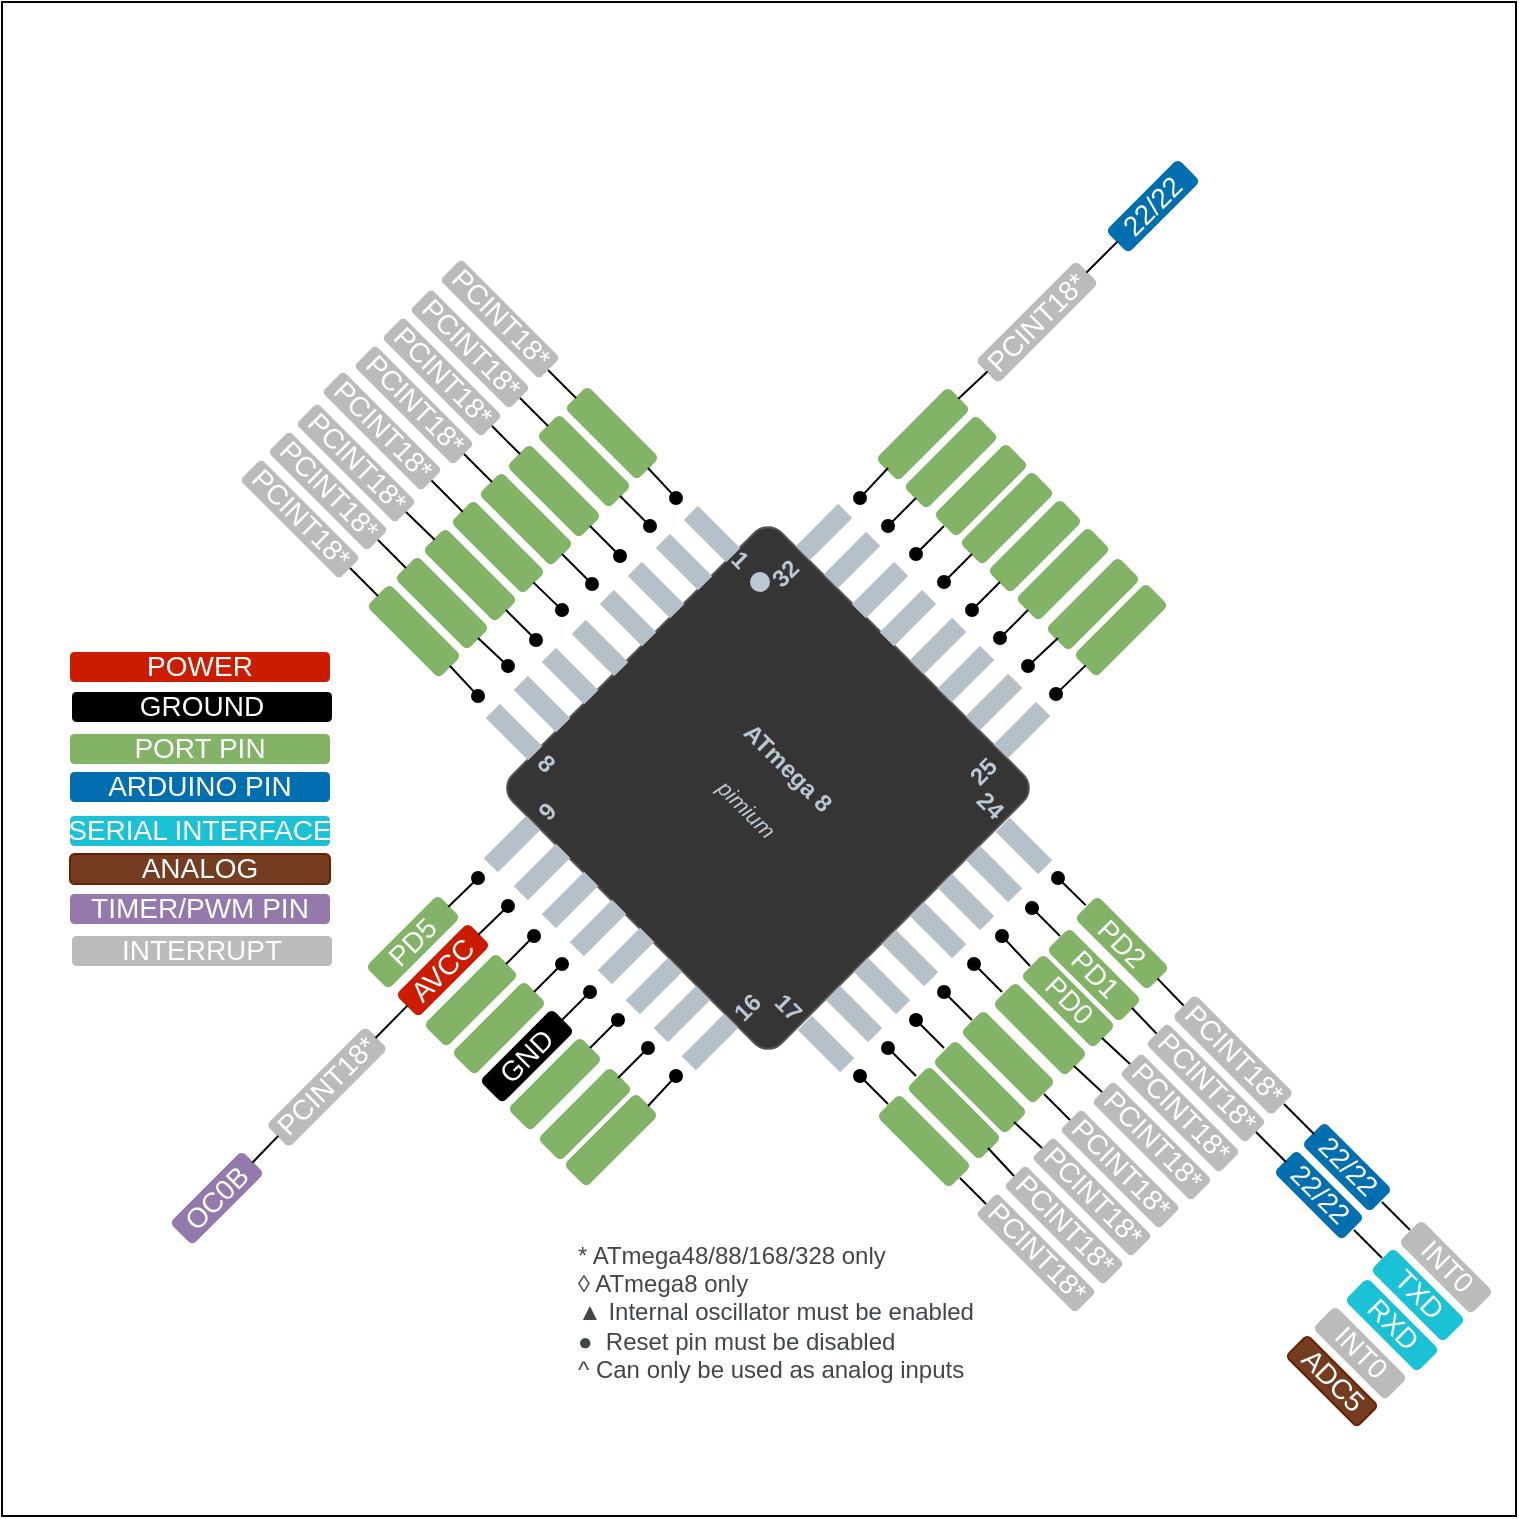 <mxfile version="23.1.3" type="device">
  <diagram name="Seite-1" id="YCLAw0m7MDLyRb-G8-aa">
    <mxGraphModel dx="1687" dy="920" grid="1" gridSize="1" guides="1" tooltips="1" connect="1" arrows="1" fold="1" page="1" pageScale="1" pageWidth="1169" pageHeight="827" math="0" shadow="0">
      <root>
        <mxCell id="0" />
        <mxCell id="1" parent="0" />
        <mxCell id="V5iU7r7VTJ33BSrTLRzt-1" value="&lt;div&gt;&lt;b&gt;ATmega 8&lt;/b&gt;&lt;/div&gt;&lt;div&gt;&lt;br&gt;&lt;/div&gt;&lt;div&gt;&lt;i&gt;&lt;font style=&quot;font-size: 11px;&quot;&gt;pimium&lt;/font&gt;&lt;/i&gt;&lt;br&gt;&lt;/div&gt;" style="rounded=1;whiteSpace=wrap;html=1;perimeterSpacing=0;fillColor=#353535;fontColor=#BAC8D3;strokeColor=#545454;arcSize=5;rotation=45;" vertex="1" parent="1">
          <mxGeometry x="502" y="366.019" width="190" height="190" as="geometry" />
        </mxCell>
        <mxCell id="V5iU7r7VTJ33BSrTLRzt-2" value="" style="rounded=0;whiteSpace=wrap;html=1;fillColor=#b6c0c9;fontColor=#ffffff;strokeColor=none;rotation=45;" vertex="1" parent="1">
          <mxGeometry x="710" y="485.019" width="30" height="10" as="geometry" />
        </mxCell>
        <mxCell id="V5iU7r7VTJ33BSrTLRzt-7" value="" style="rounded=0;whiteSpace=wrap;html=1;fillColor=#b6c0c9;fontColor=#ffffff;strokeColor=none;rotation=45;" vertex="1" parent="1">
          <mxGeometry x="695" y="499.019" width="30" height="10" as="geometry" />
        </mxCell>
        <mxCell id="V5iU7r7VTJ33BSrTLRzt-8" value="" style="rounded=0;whiteSpace=wrap;html=1;fillColor=#b6c0c9;fontColor=#ffffff;strokeColor=none;rotation=45;" vertex="1" parent="1">
          <mxGeometry x="681" y="513.019" width="30" height="10" as="geometry" />
        </mxCell>
        <mxCell id="V5iU7r7VTJ33BSrTLRzt-9" value="" style="rounded=0;whiteSpace=wrap;html=1;fillColor=#b6c0c9;fontColor=#ffffff;strokeColor=none;rotation=45;" vertex="1" parent="1">
          <mxGeometry x="667" y="527.019" width="30" height="10" as="geometry" />
        </mxCell>
        <mxCell id="V5iU7r7VTJ33BSrTLRzt-10" value="" style="rounded=0;whiteSpace=wrap;html=1;fillColor=#b6c0c9;fontColor=#ffffff;strokeColor=none;rotation=45;" vertex="1" parent="1">
          <mxGeometry x="653" y="541.019" width="30" height="10" as="geometry" />
        </mxCell>
        <mxCell id="V5iU7r7VTJ33BSrTLRzt-11" value="" style="rounded=0;whiteSpace=wrap;html=1;fillColor=#b6c0c9;fontColor=#ffffff;strokeColor=none;rotation=45;" vertex="1" parent="1">
          <mxGeometry x="639" y="555.019" width="30" height="10" as="geometry" />
        </mxCell>
        <mxCell id="V5iU7r7VTJ33BSrTLRzt-12" value="" style="rounded=0;whiteSpace=wrap;html=1;fillColor=#b6c0c9;fontColor=#ffffff;strokeColor=none;rotation=45;" vertex="1" parent="1">
          <mxGeometry x="625" y="569.019" width="30" height="10" as="geometry" />
        </mxCell>
        <mxCell id="V5iU7r7VTJ33BSrTLRzt-13" value="" style="rounded=0;whiteSpace=wrap;html=1;fillColor=#b6c0c9;fontColor=#ffffff;strokeColor=none;rotation=45;" vertex="1" parent="1">
          <mxGeometry x="611" y="584.019" width="30" height="10" as="geometry" />
        </mxCell>
        <mxCell id="V5iU7r7VTJ33BSrTLRzt-14" value="" style="rounded=0;whiteSpace=wrap;html=1;fillColor=#b6c0c9;fontColor=#ffffff;strokeColor=none;rotation=45;" vertex="1" parent="1">
          <mxGeometry x="540" y="343.019" width="30" height="10" as="geometry" />
        </mxCell>
        <mxCell id="V5iU7r7VTJ33BSrTLRzt-15" value="" style="rounded=0;whiteSpace=wrap;html=1;fillColor=#b6c0c9;fontColor=#ffffff;strokeColor=none;rotation=45;" vertex="1" parent="1">
          <mxGeometry x="526" y="357.019" width="30" height="10" as="geometry" />
        </mxCell>
        <mxCell id="V5iU7r7VTJ33BSrTLRzt-16" value="" style="rounded=0;whiteSpace=wrap;html=1;fillColor=#b6c0c9;fontColor=#ffffff;strokeColor=none;rotation=45;" vertex="1" parent="1">
          <mxGeometry x="512" y="371.019" width="30" height="10" as="geometry" />
        </mxCell>
        <mxCell id="V5iU7r7VTJ33BSrTLRzt-17" value="" style="rounded=0;whiteSpace=wrap;html=1;fillColor=#b6c0c9;fontColor=#ffffff;strokeColor=none;rotation=45;" vertex="1" parent="1">
          <mxGeometry x="498" y="386.019" width="30" height="10" as="geometry" />
        </mxCell>
        <mxCell id="V5iU7r7VTJ33BSrTLRzt-18" value="" style="rounded=0;whiteSpace=wrap;html=1;fillColor=#b6c0c9;fontColor=#ffffff;strokeColor=none;rotation=45;" vertex="1" parent="1">
          <mxGeometry x="483" y="400.019" width="30" height="10" as="geometry" />
        </mxCell>
        <mxCell id="V5iU7r7VTJ33BSrTLRzt-19" value="" style="rounded=0;whiteSpace=wrap;html=1;fillColor=#b6c0c9;fontColor=#ffffff;strokeColor=none;rotation=45;" vertex="1" parent="1">
          <mxGeometry x="469" y="414.019" width="30" height="10" as="geometry" />
        </mxCell>
        <mxCell id="V5iU7r7VTJ33BSrTLRzt-20" value="" style="rounded=0;whiteSpace=wrap;html=1;fillColor=#b6c0c9;fontColor=#ffffff;strokeColor=none;rotation=45;" vertex="1" parent="1">
          <mxGeometry x="455" y="428.019" width="30" height="10" as="geometry" />
        </mxCell>
        <mxCell id="V5iU7r7VTJ33BSrTLRzt-21" value="" style="rounded=0;whiteSpace=wrap;html=1;fillColor=#b6c0c9;fontColor=#ffffff;strokeColor=none;rotation=45;" vertex="1" parent="1">
          <mxGeometry x="554" y="329.019" width="30" height="10" as="geometry" />
        </mxCell>
        <mxCell id="V5iU7r7VTJ33BSrTLRzt-22" value="" style="rounded=0;whiteSpace=wrap;html=1;fillColor=#b6c0c9;fontColor=#ffffff;strokeColor=none;direction=south;rotation=45;" vertex="1" parent="1">
          <mxGeometry x="620" y="318.019" width="10" height="30" as="geometry" />
        </mxCell>
        <mxCell id="V5iU7r7VTJ33BSrTLRzt-25" value="" style="rounded=0;whiteSpace=wrap;html=1;fillColor=#b6c0c9;fontColor=#ffffff;strokeColor=none;direction=south;rotation=45;" vertex="1" parent="1">
          <mxGeometry x="634" y="332.019" width="10" height="30" as="geometry" />
        </mxCell>
        <mxCell id="V5iU7r7VTJ33BSrTLRzt-27" value="" style="rounded=0;whiteSpace=wrap;html=1;fillColor=#b6c0c9;fontColor=#ffffff;strokeColor=none;direction=south;rotation=45;" vertex="1" parent="1">
          <mxGeometry x="648" y="347.019" width="10" height="30" as="geometry" />
        </mxCell>
        <mxCell id="V5iU7r7VTJ33BSrTLRzt-29" value="" style="rounded=0;whiteSpace=wrap;html=1;fillColor=#b6c0c9;fontColor=#ffffff;strokeColor=none;direction=south;rotation=45;" vertex="1" parent="1">
          <mxGeometry x="662" y="361.019" width="10" height="30" as="geometry" />
        </mxCell>
        <mxCell id="V5iU7r7VTJ33BSrTLRzt-30" value="" style="rounded=0;whiteSpace=wrap;html=1;fillColor=#b6c0c9;fontColor=#ffffff;strokeColor=none;direction=south;rotation=45;" vertex="1" parent="1">
          <mxGeometry x="677" y="375.019" width="10" height="30" as="geometry" />
        </mxCell>
        <mxCell id="V5iU7r7VTJ33BSrTLRzt-31" value="" style="rounded=0;whiteSpace=wrap;html=1;fillColor=#b6c0c9;fontColor=#ffffff;strokeColor=none;direction=south;rotation=45;" vertex="1" parent="1">
          <mxGeometry x="719" y="417.019" width="10" height="30" as="geometry" />
        </mxCell>
        <mxCell id="V5iU7r7VTJ33BSrTLRzt-32" value="" style="rounded=0;whiteSpace=wrap;html=1;fillColor=#b6c0c9;fontColor=#ffffff;strokeColor=none;direction=south;rotation=45;" vertex="1" parent="1">
          <mxGeometry x="705" y="403.019" width="10" height="30" as="geometry" />
        </mxCell>
        <mxCell id="V5iU7r7VTJ33BSrTLRzt-33" value="" style="rounded=0;whiteSpace=wrap;html=1;fillColor=#b6c0c9;fontColor=#ffffff;strokeColor=none;direction=south;rotation=45;" vertex="1" parent="1">
          <mxGeometry x="691" y="389.019" width="10" height="30" as="geometry" />
        </mxCell>
        <mxCell id="V5iU7r7VTJ33BSrTLRzt-35" value="" style="rounded=0;whiteSpace=wrap;html=1;fillColor=#b6c0c9;fontColor=#ffffff;strokeColor=none;direction=south;rotation=45;" vertex="1" parent="1">
          <mxGeometry x="479" y="488.019" width="10" height="30" as="geometry" />
        </mxCell>
        <mxCell id="V5iU7r7VTJ33BSrTLRzt-36" value="" style="rounded=0;whiteSpace=wrap;html=1;fillColor=#b6c0c9;fontColor=#ffffff;strokeColor=none;direction=south;rotation=45;" vertex="1" parent="1">
          <mxGeometry x="493" y="502.019" width="10" height="30" as="geometry" />
        </mxCell>
        <mxCell id="V5iU7r7VTJ33BSrTLRzt-37" value="" style="rounded=0;whiteSpace=wrap;html=1;fillColor=#b6c0c9;fontColor=#ffffff;strokeColor=none;direction=south;rotation=45;" vertex="1" parent="1">
          <mxGeometry x="507" y="516.019" width="10" height="30" as="geometry" />
        </mxCell>
        <mxCell id="V5iU7r7VTJ33BSrTLRzt-38" value="" style="rounded=0;whiteSpace=wrap;html=1;fillColor=#b6c0c9;fontColor=#ffffff;strokeColor=none;direction=south;rotation=45;" vertex="1" parent="1">
          <mxGeometry x="521" y="530.019" width="10" height="30" as="geometry" />
        </mxCell>
        <mxCell id="V5iU7r7VTJ33BSrTLRzt-39" value="" style="rounded=0;whiteSpace=wrap;html=1;fillColor=#b6c0c9;fontColor=#ffffff;strokeColor=none;direction=south;rotation=45;" vertex="1" parent="1">
          <mxGeometry x="535" y="545.019" width="10" height="30" as="geometry" />
        </mxCell>
        <mxCell id="V5iU7r7VTJ33BSrTLRzt-40" value="" style="rounded=0;whiteSpace=wrap;html=1;fillColor=#b6c0c9;fontColor=#ffffff;strokeColor=none;direction=south;rotation=45;" vertex="1" parent="1">
          <mxGeometry x="549" y="559.019" width="10" height="30" as="geometry" />
        </mxCell>
        <mxCell id="V5iU7r7VTJ33BSrTLRzt-41" value="" style="rounded=0;whiteSpace=wrap;html=1;fillColor=#b6c0c9;fontColor=#ffffff;strokeColor=none;direction=south;rotation=45;" vertex="1" parent="1">
          <mxGeometry x="563" y="573.019" width="10" height="30" as="geometry" />
        </mxCell>
        <mxCell id="V5iU7r7VTJ33BSrTLRzt-42" value="" style="rounded=0;whiteSpace=wrap;html=1;fillColor=#b6c0c9;fontColor=#ffffff;strokeColor=none;direction=south;rotation=45;" vertex="1" parent="1">
          <mxGeometry x="464" y="474.019" width="10" height="30" as="geometry" />
        </mxCell>
        <mxCell id="V5iU7r7VTJ33BSrTLRzt-91" style="rounded=0;orthogonalLoop=1;jettySize=auto;html=1;endArrow=oval;endFill=1;exitX=-0.025;exitY=0.464;exitDx=0;exitDy=0;exitPerimeter=0;" edge="1" parent="1" source="V5iU7r7VTJ33BSrTLRzt-44">
          <mxGeometry relative="1" as="geometry">
            <mxPoint x="742" y="506.019" as="targetPoint" />
            <mxPoint x="764" y="528.019" as="sourcePoint" />
          </mxGeometry>
        </mxCell>
        <mxCell id="V5iU7r7VTJ33BSrTLRzt-44" value="&lt;p align=&quot;center&quot; style=&quot;line-height: 40%; font-size: 14px;&quot;&gt;&lt;/p&gt;&lt;div align=&quot;center&quot; style=&quot;line-height: 100%; font-size: 14px;&quot;&gt;&lt;font style=&quot;font-size: 14px;&quot;&gt;&lt;span style=&quot;font-size: 14px;&quot;&gt;&lt;font style=&quot;font-size: 14px;&quot; color=&quot;#ffffff&quot;&gt;PD2&lt;/font&gt;&lt;/span&gt;&lt;/font&gt;&lt;/div&gt;&lt;p align=&quot;center&quot; style=&quot;font-size: 14px;&quot;&gt;&lt;/p&gt;" style="rounded=1;whiteSpace=wrap;html=1;fillColor=#82B366;strokeColor=#82B366;align=center;spacing=0;fontSize=14;spacingBottom=2;fontStyle=0;rotation=45;" vertex="1" parent="1">
          <mxGeometry x="749" y="531.019" width="50" height="15" as="geometry" />
        </mxCell>
        <mxCell id="V5iU7r7VTJ33BSrTLRzt-46" value="" style="ellipse;whiteSpace=wrap;html=1;aspect=fixed;strokeColor=none;fillColor=#BAC8D3;rotation=45;" vertex="1" parent="1">
          <mxGeometry x="588" y="353.019" width="10" height="10" as="geometry" />
        </mxCell>
        <mxCell id="V5iU7r7VTJ33BSrTLRzt-47" value="&lt;div&gt;&lt;b&gt;32&lt;/b&gt;&lt;/div&gt;" style="whiteSpace=wrap;html=1;aspect=fixed;fontColor=#BAC8D3;strokeColor=none;fillColor=none;rotation=315;" vertex="1" parent="1">
          <mxGeometry x="598" y="346.019" width="15" height="15" as="geometry" />
        </mxCell>
        <mxCell id="V5iU7r7VTJ33BSrTLRzt-49" value="&lt;b&gt;1&lt;/b&gt;" style="whiteSpace=wrap;html=1;aspect=fixed;fontColor=#BAC8D3;strokeColor=none;fillColor=none;rotation=45;" vertex="1" parent="1">
          <mxGeometry x="578" y="342.019" width="10" height="10" as="geometry" />
        </mxCell>
        <mxCell id="V5iU7r7VTJ33BSrTLRzt-51" value="&lt;b&gt;8&lt;/b&gt;" style="whiteSpace=wrap;html=1;aspect=fixed;fontColor=#BAC8D3;strokeColor=none;fillColor=none;rotation=45;" vertex="1" parent="1">
          <mxGeometry x="479" y="441.019" width="15" height="15" as="geometry" />
        </mxCell>
        <mxCell id="V5iU7r7VTJ33BSrTLRzt-52" value="&lt;b&gt;25&lt;/b&gt;" style="whiteSpace=wrap;html=1;aspect=fixed;fontColor=#BAC8D3;strokeColor=none;fillColor=none;rotation=315;" vertex="1" parent="1">
          <mxGeometry x="697" y="445.019" width="15" height="15" as="geometry" />
        </mxCell>
        <mxCell id="V5iU7r7VTJ33BSrTLRzt-53" value="&lt;b&gt;24&lt;/b&gt;" style="whiteSpace=wrap;html=1;aspect=fixed;fontColor=#BAC8D3;strokeColor=none;fillColor=none;rotation=45;" vertex="1" parent="1">
          <mxGeometry x="701" y="462.019" width="15" height="15" as="geometry" />
        </mxCell>
        <mxCell id="V5iU7r7VTJ33BSrTLRzt-54" value="&lt;b&gt;17&lt;/b&gt;" style="whiteSpace=wrap;html=1;aspect=fixed;fontColor=#BAC8D3;strokeColor=none;fillColor=none;rotation=45;" vertex="1" parent="1">
          <mxGeometry x="600" y="563.019" width="15" height="15" as="geometry" />
        </mxCell>
        <mxCell id="V5iU7r7VTJ33BSrTLRzt-55" value="&lt;b&gt;16&lt;/b&gt;" style="whiteSpace=wrap;html=1;aspect=fixed;fontColor=#BAC8D3;strokeColor=none;fillColor=none;rotation=315;" vertex="1" parent="1">
          <mxGeometry x="579" y="563.019" width="15" height="15" as="geometry" />
        </mxCell>
        <mxCell id="V5iU7r7VTJ33BSrTLRzt-56" value="&lt;b&gt;9&lt;/b&gt;" style="whiteSpace=wrap;html=1;aspect=fixed;fontColor=#BAC8D3;strokeColor=none;fillColor=none;rotation=315;" vertex="1" parent="1">
          <mxGeometry x="479" y="465.019" width="15" height="15" as="geometry" />
        </mxCell>
        <mxCell id="V5iU7r7VTJ33BSrTLRzt-59" value="PD0" style="rounded=1;whiteSpace=wrap;html=1;fillColor=#82B366;strokeColor=#82B366;spacingBottom=2;fontSize=14;fontColor=#FFFFFF;rotation=45;" vertex="1" parent="1">
          <mxGeometry x="722" y="560.019" width="50" height="15" as="geometry" />
        </mxCell>
        <mxCell id="V5iU7r7VTJ33BSrTLRzt-61" value="" style="rounded=1;whiteSpace=wrap;html=1;fillColor=#82B366;strokeColor=#82B366;fontColor=#ffffff;spacingBottom=2;fontSize=14;rotation=45;" vertex="1" parent="1">
          <mxGeometry x="692" y="588.019" width="50" height="15" as="geometry" />
        </mxCell>
        <mxCell id="V5iU7r7VTJ33BSrTLRzt-62" value="" style="rounded=1;whiteSpace=wrap;html=1;fillColor=#82B366;strokeColor=#82B366;spacingBottom=2;fontColor=#FFFFFF;fontSize=14;rotation=45;" vertex="1" parent="1">
          <mxGeometry x="650" y="630.019" width="50" height="15" as="geometry" />
        </mxCell>
        <mxCell id="V5iU7r7VTJ33BSrTLRzt-63" value="" style="rounded=1;whiteSpace=wrap;html=1;fillColor=#82B366;strokeColor=#82B366;fontColor=#ffffff;spacingBottom=2;fontSize=14;rotation=45;" vertex="1" parent="1">
          <mxGeometry x="678" y="603.019" width="50" height="15" as="geometry" />
        </mxCell>
        <mxCell id="V5iU7r7VTJ33BSrTLRzt-64" value="" style="rounded=1;whiteSpace=wrap;html=1;fillColor=#82B366;strokeColor=#82B366;spacingBottom=2;fontColor=#FFFFFF;fontSize=14;rotation=45;" vertex="1" parent="1">
          <mxGeometry x="665" y="616.019" width="50" height="15" as="geometry" />
        </mxCell>
        <mxCell id="V5iU7r7VTJ33BSrTLRzt-65" value="PD1" style="rounded=1;whiteSpace=wrap;html=1;fillColor=#82B366;strokeColor=#82B366;fontSize=14;fontColor=#FFFFFF;spacing=0;spacingBottom=2;fontStyle=0;rotation=45;" vertex="1" parent="1">
          <mxGeometry x="735" y="547.019" width="50" height="15" as="geometry" />
        </mxCell>
        <mxCell id="V5iU7r7VTJ33BSrTLRzt-66" value="" style="rounded=1;whiteSpace=wrap;html=1;fillColor=#82B366;strokeColor=#82B366;spacingBottom=2;fontSize=14;fontColor=#FFFFFF;rotation=45;" vertex="1" parent="1">
          <mxGeometry x="708" y="574.019" width="50" height="15" as="geometry" />
        </mxCell>
        <mxCell id="V5iU7r7VTJ33BSrTLRzt-67" value="" style="rounded=1;whiteSpace=wrap;html=1;fillColor=#82B366;strokeColor=#82B366;spacingBottom=2;fontColor=#FFFFFF;fontSize=14;rotation=45;" vertex="1" parent="1">
          <mxGeometry x="494" y="276.019" width="50" height="15" as="geometry" />
        </mxCell>
        <mxCell id="V5iU7r7VTJ33BSrTLRzt-68" value="" style="rounded=1;whiteSpace=wrap;html=1;fillColor=#82B366;strokeColor=#82B366;spacingBottom=2;fontColor=#FFFFFF;fontSize=14;rotation=45;" vertex="1" parent="1">
          <mxGeometry x="451" y="319.019" width="50" height="15" as="geometry" />
        </mxCell>
        <mxCell id="V5iU7r7VTJ33BSrTLRzt-69" value="" style="rounded=1;whiteSpace=wrap;html=1;fillColor=#82B366;strokeColor=#82B366;spacingBottom=2;fontColor=#FFFFFF;fontSize=14;rotation=45;" vertex="1" parent="1">
          <mxGeometry x="437" y="333.019" width="50" height="15" as="geometry" />
        </mxCell>
        <mxCell id="V5iU7r7VTJ33BSrTLRzt-70" value="" style="rounded=1;whiteSpace=wrap;html=1;fillColor=#82B366;strokeColor=#82B366;spacingBottom=2;fontColor=#FFFFFF;fontSize=14;rotation=45;" vertex="1" parent="1">
          <mxGeometry x="395" y="375.019" width="50" height="15" as="geometry" />
        </mxCell>
        <mxCell id="V5iU7r7VTJ33BSrTLRzt-71" value="" style="rounded=1;whiteSpace=wrap;html=1;fillColor=#82B366;strokeColor=#82B366;spacingBottom=2;fontColor=#FFFFFF;fontSize=14;rotation=45;" vertex="1" parent="1">
          <mxGeometry x="423" y="347.019" width="50" height="15" as="geometry" />
        </mxCell>
        <mxCell id="V5iU7r7VTJ33BSrTLRzt-72" value="" style="rounded=1;whiteSpace=wrap;html=1;fillColor=#82B366;strokeColor=#82B366;spacingBottom=2;fontColor=#FFFFFF;fontSize=14;rotation=45;" vertex="1" parent="1">
          <mxGeometry x="409" y="361.019" width="50" height="15" as="geometry" />
        </mxCell>
        <mxCell id="V5iU7r7VTJ33BSrTLRzt-73" value="" style="rounded=1;whiteSpace=wrap;html=1;fillColor=#82B366;strokeColor=#82B366;spacingBottom=2;fontColor=#FFFFFF;fontSize=14;rotation=45;" vertex="1" parent="1">
          <mxGeometry x="480" y="290.019" width="50" height="15" as="geometry" />
        </mxCell>
        <mxCell id="V5iU7r7VTJ33BSrTLRzt-74" value="" style="rounded=1;whiteSpace=wrap;html=1;fillColor=#82B366;strokeColor=#82B366;spacingBottom=2;fontColor=#FFFFFF;fontSize=14;rotation=45;" vertex="1" parent="1">
          <mxGeometry x="465" y="305.019" width="50" height="15" as="geometry" />
        </mxCell>
        <mxCell id="V5iU7r7VTJ33BSrTLRzt-75" value="" style="rounded=1;whiteSpace=wrap;html=1;fillColor=#82B366;strokeColor=#82B366;direction=south;spacingBottom=2;fontColor=#FFFFFF;horizontal=0;fontSize=14;rotation=45;" vertex="1" parent="1">
          <mxGeometry x="681" y="273.019" width="15" height="50" as="geometry" />
        </mxCell>
        <mxCell id="V5iU7r7VTJ33BSrTLRzt-76" value="" style="rounded=1;whiteSpace=wrap;html=1;fillColor=#82B366;strokeColor=#82B366;direction=south;spacingBottom=2;fontColor=#FFFFFF;horizontal=0;fontSize=14;rotation=45;" vertex="1" parent="1">
          <mxGeometry x="723" y="315.019" width="15" height="50" as="geometry" />
        </mxCell>
        <mxCell id="V5iU7r7VTJ33BSrTLRzt-77" value="" style="rounded=1;whiteSpace=wrap;html=1;fillColor=#82B366;strokeColor=#82B366;direction=south;spacingBottom=2;fontColor=#FFFFFF;horizontal=0;fontSize=14;rotation=45;" vertex="1" parent="1">
          <mxGeometry x="737" y="329.019" width="15" height="50" as="geometry" />
        </mxCell>
        <mxCell id="V5iU7r7VTJ33BSrTLRzt-78" value="" style="rounded=1;whiteSpace=wrap;html=1;fillColor=#82B366;strokeColor=#82B366;direction=south;spacingBottom=2;fontColor=#FFFFFF;horizontal=0;fontSize=14;rotation=45;" vertex="1" parent="1">
          <mxGeometry x="766" y="357.019" width="15" height="50" as="geometry" />
        </mxCell>
        <mxCell id="V5iU7r7VTJ33BSrTLRzt-79" value="" style="rounded=1;whiteSpace=wrap;html=1;fillColor=#82B366;strokeColor=#82B366;direction=south;spacingBottom=2;fontColor=#FFFFFF;horizontal=0;fontSize=14;rotation=45;" vertex="1" parent="1">
          <mxGeometry x="752" y="344.019" width="15" height="50" as="geometry" />
        </mxCell>
        <mxCell id="V5iU7r7VTJ33BSrTLRzt-80" value="" style="rounded=1;whiteSpace=wrap;html=1;fillColor=#82B366;strokeColor=#82B366;direction=south;spacingBottom=1;fontColor=#FFFFFF;horizontal=0;fontSize=14;rotation=45;" vertex="1" parent="1">
          <mxGeometry x="667" y="259.019" width="15" height="50" as="geometry" />
        </mxCell>
        <mxCell id="V5iU7r7VTJ33BSrTLRzt-81" value="" style="rounded=1;whiteSpace=wrap;html=1;fillColor=#82B366;strokeColor=#82B366;direction=south;spacingBottom=2;fontColor=#FFFFFF;horizontal=0;fontSize=14;rotation=45;" vertex="1" parent="1">
          <mxGeometry x="696" y="287.019" width="15" height="50" as="geometry" />
        </mxCell>
        <mxCell id="V5iU7r7VTJ33BSrTLRzt-82" value="" style="rounded=1;whiteSpace=wrap;html=1;fillColor=#82B366;strokeColor=#82B366;direction=south;spacingBottom=2;fontColor=#FFFFFF;horizontal=0;fontSize=14;rotation=45;" vertex="1" parent="1">
          <mxGeometry x="709" y="301.019" width="15" height="50" as="geometry" />
        </mxCell>
        <mxCell id="V5iU7r7VTJ33BSrTLRzt-83" value="AVCC" style="rounded=1;whiteSpace=wrap;html=1;fillColor=#CC1C00;strokeColor=#CC1C00;direction=south;spacingBottom=1;fontColor=#ffffff;horizontal=0;fontSize=14;rotation=45;" vertex="1" parent="1">
          <mxGeometry x="427" y="527.019" width="15" height="50" as="geometry" />
        </mxCell>
        <mxCell id="V5iU7r7VTJ33BSrTLRzt-84" value="GND" style="rounded=1;whiteSpace=wrap;html=1;fillColor=#000000;strokeColor=#000000;direction=south;spacingBottom=1;fontColor=#FFFFFF;horizontal=0;fontSize=14;rotation=45;" vertex="1" parent="1">
          <mxGeometry x="469" y="570.019" width="15" height="50" as="geometry" />
        </mxCell>
        <mxCell id="V5iU7r7VTJ33BSrTLRzt-85" value="" style="rounded=1;whiteSpace=wrap;html=1;fillColor=#82B366;strokeColor=#82B366;direction=south;spacingBottom=2;fontColor=#FFFFFF;fontSize=14;rotation=45;" vertex="1" parent="1">
          <mxGeometry x="483" y="584.019" width="15" height="50" as="geometry" />
        </mxCell>
        <mxCell id="V5iU7r7VTJ33BSrTLRzt-86" value="" style="rounded=1;whiteSpace=wrap;html=1;fillColor=#82B366;strokeColor=#82B366;direction=south;spacingBottom=2;fontColor=#FFFFFF;fontSize=14;rotation=45;" vertex="1" parent="1">
          <mxGeometry x="511" y="612.019" width="15" height="50" as="geometry" />
        </mxCell>
        <mxCell id="V5iU7r7VTJ33BSrTLRzt-87" value="" style="rounded=1;whiteSpace=wrap;html=1;fillColor=#82B366;strokeColor=#82B366;direction=south;spacingBottom=2;fontColor=#FFFFFF;fontSize=14;rotation=45;" vertex="1" parent="1">
          <mxGeometry x="498" y="599.019" width="15" height="50" as="geometry" />
        </mxCell>
        <mxCell id="V5iU7r7VTJ33BSrTLRzt-88" value="PD5" style="rounded=1;whiteSpace=wrap;html=1;fillColor=#82B366;strokeColor=#82B366;direction=south;spacingBottom=1;fontColor=#FFFFFF;fontSize=14;rotation=45;horizontal=0;" vertex="1" parent="1">
          <mxGeometry x="412" y="513.019" width="15" height="50" as="geometry" />
        </mxCell>
        <mxCell id="V5iU7r7VTJ33BSrTLRzt-89" value="" style="rounded=1;whiteSpace=wrap;html=1;fillColor=#82B366;strokeColor=#82B366;direction=south;spacingBottom=2;fontColor=#FFFFFF;fontSize=14;rotation=45;" vertex="1" parent="1">
          <mxGeometry x="441" y="542.019" width="15" height="50" as="geometry" />
        </mxCell>
        <mxCell id="V5iU7r7VTJ33BSrTLRzt-90" value="" style="rounded=1;whiteSpace=wrap;html=1;fillColor=#82B366;strokeColor=#82B366;direction=south;spacingBottom=2;fontColor=#FFFFFF;fontSize=14;rotation=45;" vertex="1" parent="1">
          <mxGeometry x="455" y="556.019" width="15" height="50" as="geometry" />
        </mxCell>
        <mxCell id="V5iU7r7VTJ33BSrTLRzt-95" style="rounded=0;orthogonalLoop=1;jettySize=auto;html=1;endArrow=oval;endFill=1;" edge="1" parent="1">
          <mxGeometry relative="1" as="geometry">
            <mxPoint x="685" y="563.019" as="targetPoint" />
            <mxPoint x="699" y="577.019" as="sourcePoint" />
          </mxGeometry>
        </mxCell>
        <mxCell id="V5iU7r7VTJ33BSrTLRzt-96" style="rounded=0;orthogonalLoop=1;jettySize=auto;html=1;endArrow=oval;endFill=1;" edge="1" parent="1">
          <mxGeometry relative="1" as="geometry">
            <mxPoint x="671" y="577.019" as="targetPoint" />
            <mxPoint x="685" y="591.019" as="sourcePoint" />
          </mxGeometry>
        </mxCell>
        <mxCell id="V5iU7r7VTJ33BSrTLRzt-124" style="rounded=0;orthogonalLoop=1;jettySize=auto;html=1;endArrow=oval;endFill=1;" edge="1" parent="1">
          <mxGeometry relative="1" as="geometry">
            <mxPoint x="551" y="316.019" as="targetPoint" />
            <mxPoint x="537" y="301.019" as="sourcePoint" />
          </mxGeometry>
        </mxCell>
        <mxCell id="V5iU7r7VTJ33BSrTLRzt-128" style="rounded=0;orthogonalLoop=1;jettySize=auto;html=1;endArrow=oval;endFill=1;exitX=1;exitY=0.5;exitDx=0;exitDy=0;" edge="1" parent="1" source="V5iU7r7VTJ33BSrTLRzt-69">
          <mxGeometry relative="1" as="geometry">
            <mxPoint x="494" y="372.019" as="targetPoint" />
            <mxPoint x="473" y="351.019" as="sourcePoint" />
          </mxGeometry>
        </mxCell>
        <mxCell id="V5iU7r7VTJ33BSrTLRzt-133" style="rounded=0;orthogonalLoop=1;jettySize=auto;html=1;endArrow=oval;endFill=1;" edge="1" parent="1">
          <mxGeometry relative="1" as="geometry">
            <mxPoint x="727" y="400.019" as="targetPoint" />
            <mxPoint x="742" y="386.019" as="sourcePoint" />
          </mxGeometry>
        </mxCell>
        <mxCell id="V5iU7r7VTJ33BSrTLRzt-134" style="rounded=0;orthogonalLoop=1;jettySize=auto;html=1;endArrow=oval;endFill=1;exitX=1;exitY=0.5;exitDx=0;exitDy=0;" edge="1" parent="1" source="V5iU7r7VTJ33BSrTLRzt-78">
          <mxGeometry relative="1" as="geometry">
            <mxPoint x="741" y="414.019" as="targetPoint" />
            <mxPoint x="756" y="400.019" as="sourcePoint" />
          </mxGeometry>
        </mxCell>
        <mxCell id="V5iU7r7VTJ33BSrTLRzt-135" style="rounded=0;orthogonalLoop=1;jettySize=auto;html=1;endArrow=oval;endFill=1;" edge="1" parent="1">
          <mxGeometry relative="1" as="geometry">
            <mxPoint x="713" y="386.019" as="targetPoint" />
            <mxPoint x="727" y="372.019" as="sourcePoint" />
          </mxGeometry>
        </mxCell>
        <mxCell id="V5iU7r7VTJ33BSrTLRzt-136" style="rounded=0;orthogonalLoop=1;jettySize=auto;html=1;endArrow=oval;endFill=1;" edge="1" parent="1">
          <mxGeometry relative="1" as="geometry">
            <mxPoint x="699" y="372.019" as="targetPoint" />
            <mxPoint x="713" y="358.019" as="sourcePoint" />
          </mxGeometry>
        </mxCell>
        <mxCell id="V5iU7r7VTJ33BSrTLRzt-137" style="rounded=0;orthogonalLoop=1;jettySize=auto;html=1;endArrow=oval;endFill=1;" edge="1" parent="1">
          <mxGeometry relative="1" as="geometry">
            <mxPoint x="685" y="358.019" as="targetPoint" />
            <mxPoint x="699" y="344.019" as="sourcePoint" />
          </mxGeometry>
        </mxCell>
        <mxCell id="V5iU7r7VTJ33BSrTLRzt-138" style="rounded=0;orthogonalLoop=1;jettySize=auto;html=1;endArrow=oval;endFill=1;" edge="1" parent="1">
          <mxGeometry relative="1" as="geometry">
            <mxPoint x="671" y="344.019" as="targetPoint" />
            <mxPoint x="685" y="330.019" as="sourcePoint" />
          </mxGeometry>
        </mxCell>
        <mxCell id="V5iU7r7VTJ33BSrTLRzt-140" style="rounded=0;orthogonalLoop=1;jettySize=auto;html=1;endArrow=oval;endFill=1;exitX=0;exitY=0.5;exitDx=0;exitDy=0;" edge="1" parent="1" source="V5iU7r7VTJ33BSrTLRzt-88">
          <mxGeometry relative="1" as="geometry">
            <mxPoint x="452" y="506.019" as="targetPoint" />
            <mxPoint x="439" y="519.019" as="sourcePoint" />
          </mxGeometry>
        </mxCell>
        <mxCell id="V5iU7r7VTJ33BSrTLRzt-141" style="rounded=0;orthogonalLoop=1;jettySize=auto;html=1;endArrow=oval;endFill=1;" edge="1" parent="1">
          <mxGeometry relative="1" as="geometry">
            <mxPoint x="537" y="591.019" as="targetPoint" />
            <mxPoint x="522" y="606.019" as="sourcePoint" />
          </mxGeometry>
        </mxCell>
        <mxCell id="V5iU7r7VTJ33BSrTLRzt-142" style="rounded=0;orthogonalLoop=1;jettySize=auto;html=1;endArrow=oval;endFill=1;" edge="1" parent="1">
          <mxGeometry relative="1" as="geometry">
            <mxPoint x="551" y="605.019" as="targetPoint" />
            <mxPoint x="537" y="620.019" as="sourcePoint" />
          </mxGeometry>
        </mxCell>
        <mxCell id="V5iU7r7VTJ33BSrTLRzt-143" style="rounded=0;orthogonalLoop=1;jettySize=auto;html=1;endArrow=oval;endFill=1;" edge="1" parent="1">
          <mxGeometry relative="1" as="geometry">
            <mxPoint x="522" y="577.019" as="targetPoint" />
            <mxPoint x="508" y="591.019" as="sourcePoint" />
          </mxGeometry>
        </mxCell>
        <mxCell id="V5iU7r7VTJ33BSrTLRzt-144" style="rounded=0;orthogonalLoop=1;jettySize=auto;html=1;endArrow=oval;endFill=1;" edge="1" parent="1">
          <mxGeometry relative="1" as="geometry">
            <mxPoint x="508" y="563.019" as="targetPoint" />
            <mxPoint x="494" y="577.019" as="sourcePoint" />
          </mxGeometry>
        </mxCell>
        <mxCell id="V5iU7r7VTJ33BSrTLRzt-145" style="rounded=0;orthogonalLoop=1;jettySize=auto;html=1;endArrow=oval;endFill=1;" edge="1" parent="1">
          <mxGeometry relative="1" as="geometry">
            <mxPoint x="494" y="549.019" as="targetPoint" />
            <mxPoint x="480" y="563.019" as="sourcePoint" />
          </mxGeometry>
        </mxCell>
        <mxCell id="V5iU7r7VTJ33BSrTLRzt-146" style="rounded=0;orthogonalLoop=1;jettySize=auto;html=1;endArrow=oval;endFill=1;" edge="1" parent="1">
          <mxGeometry relative="1" as="geometry">
            <mxPoint x="480" y="535.019" as="targetPoint" />
            <mxPoint x="466" y="549.019" as="sourcePoint" />
          </mxGeometry>
        </mxCell>
        <mxCell id="V5iU7r7VTJ33BSrTLRzt-147" style="rounded=0;orthogonalLoop=1;jettySize=auto;html=1;endArrow=oval;endFill=1;exitX=0;exitY=0.5;exitDx=0;exitDy=0;" edge="1" parent="1" source="V5iU7r7VTJ33BSrTLRzt-83">
          <mxGeometry relative="1" as="geometry">
            <mxPoint x="467" y="520.019" as="targetPoint" />
            <mxPoint x="452" y="536.019" as="sourcePoint" />
          </mxGeometry>
        </mxCell>
        <mxCell id="V5iU7r7VTJ33BSrTLRzt-165" style="rounded=0;orthogonalLoop=1;jettySize=auto;html=1;entryX=1;entryY=0.5;entryDx=0;entryDy=0;endArrow=none;endFill=0;exitX=0;exitY=0.5;exitDx=0;exitDy=0;" edge="1" parent="1" source="V5iU7r7VTJ33BSrTLRzt-196" target="V5iU7r7VTJ33BSrTLRzt-44">
          <mxGeometry relative="1" as="geometry">
            <mxPoint x="805" y="570.019" as="sourcePoint" />
          </mxGeometry>
        </mxCell>
        <mxCell id="V5iU7r7VTJ33BSrTLRzt-150" value="PCINT18*" style="rounded=1;whiteSpace=wrap;html=1;fillColor=#BBBBBB;strokeColor=#BBBBBB;align=center;spacing=0;fontSize=14;spacingBottom=1;fontStyle=0;fontColor=#FFFFFF;direction=south;horizontal=0;rotation=45;" vertex="1" parent="1">
          <mxGeometry x="724" y="193.019" width="15" height="70" as="geometry" />
        </mxCell>
        <mxCell id="V5iU7r7VTJ33BSrTLRzt-158" value="PCINT18*" style="rounded=1;whiteSpace=wrap;html=1;fillColor=#BBBBBB;strokeColor=none;align=center;spacing=0;fontSize=14;spacingBottom=2;fontStyle=0;fontColor=#FFFFFF;rotation=45;" vertex="1" parent="1">
          <mxGeometry x="781" y="601.019" width="70" height="15" as="geometry" />
        </mxCell>
        <mxCell id="V5iU7r7VTJ33BSrTLRzt-159" value="PCINT18*" style="rounded=1;whiteSpace=wrap;html=1;fillColor=#BBBBBB;strokeColor=none;align=center;spacing=0;fontSize=14;spacingBottom=2;fontStyle=0;fontColor=#FFFFFF;rotation=45;" vertex="1" parent="1">
          <mxGeometry x="768" y="616.019" width="70" height="15" as="geometry" />
        </mxCell>
        <mxCell id="V5iU7r7VTJ33BSrTLRzt-160" value="PCINT18*" style="rounded=1;whiteSpace=wrap;html=1;fillColor=#BBBBBB;strokeColor=none;align=center;spacing=0;fontSize=14;spacingBottom=2;fontStyle=0;fontColor=#FFFFFF;rotation=45;" vertex="1" parent="1">
          <mxGeometry x="754" y="630.019" width="70" height="15" as="geometry" />
        </mxCell>
        <mxCell id="V5iU7r7VTJ33BSrTLRzt-161" value="PCINT18*" style="rounded=1;whiteSpace=wrap;html=1;fillColor=#BBBBBB;strokeColor=none;align=center;spacing=0;fontSize=14;spacingBottom=2;fontStyle=0;fontColor=#FFFFFF;rotation=45;" vertex="1" parent="1">
          <mxGeometry x="738" y="644.019" width="70" height="15" as="geometry" />
        </mxCell>
        <mxCell id="V5iU7r7VTJ33BSrTLRzt-162" value="PCINT18*" style="rounded=1;whiteSpace=wrap;html=1;fillColor=#BBBBBB;strokeColor=none;align=center;spacing=0;fontSize=14;spacingBottom=2;fontStyle=0;fontColor=#FFFFFF;rotation=45;" vertex="1" parent="1">
          <mxGeometry x="724" y="658.019" width="70" height="15" as="geometry" />
        </mxCell>
        <mxCell id="V5iU7r7VTJ33BSrTLRzt-163" value="PCINT18*" style="rounded=1;whiteSpace=wrap;html=1;fillColor=#BBBBBB;strokeColor=none;align=center;spacing=0;fontSize=14;spacingBottom=2;fontStyle=0;fontColor=#FFFFFF;rotation=45;" vertex="1" parent="1">
          <mxGeometry x="710" y="672.019" width="70" height="15" as="geometry" />
        </mxCell>
        <mxCell id="V5iU7r7VTJ33BSrTLRzt-164" value="PCINT18*" style="rounded=1;whiteSpace=wrap;html=1;fillColor=#BBBBBB;strokeColor=none;align=center;spacing=0;fontSize=14;spacingBottom=2;fontStyle=0;fontColor=#FFFFFF;rotation=45;" vertex="1" parent="1">
          <mxGeometry x="696" y="686.019" width="70" height="15" as="geometry" />
        </mxCell>
        <mxCell id="V5iU7r7VTJ33BSrTLRzt-178" style="rounded=0;orthogonalLoop=1;jettySize=auto;html=1;endArrow=none;endFill=0;fontSize=14;" edge="1" parent="1">
          <mxGeometry relative="1" as="geometry">
            <mxPoint x="501" y="266.019" as="sourcePoint" />
            <mxPoint x="487" y="252.019" as="targetPoint" />
          </mxGeometry>
        </mxCell>
        <mxCell id="V5iU7r7VTJ33BSrTLRzt-179" value="PCINT18*" style="rounded=1;whiteSpace=wrap;html=1;fillColor=#BBBBBB;strokeColor=none;align=center;spacing=0;fontSize=14;spacingBottom=2;fontStyle=0;fontColor=#FFFFFF;rotation=45;" vertex="1" parent="1">
          <mxGeometry x="428" y="219.019" width="70" height="15" as="geometry" />
        </mxCell>
        <mxCell id="V5iU7r7VTJ33BSrTLRzt-180" value="PCINT18*" style="rounded=1;whiteSpace=wrap;html=1;fillColor=#BBBBBB;strokeColor=none;align=center;spacing=0;fontSize=14;spacingBottom=2;fontStyle=0;fontColor=#FFFFFF;rotation=45;" vertex="1" parent="1">
          <mxGeometry x="413" y="234.019" width="70" height="15" as="geometry" />
        </mxCell>
        <mxCell id="V5iU7r7VTJ33BSrTLRzt-181" value="PCINT18*" style="rounded=1;whiteSpace=wrap;html=1;fillColor=#BBBBBB;strokeColor=none;align=center;spacing=0;fontSize=14;spacingBottom=2;fontStyle=0;fontColor=#FFFFFF;rotation=45;" vertex="1" parent="1">
          <mxGeometry x="399" y="248.019" width="70" height="15" as="geometry" />
        </mxCell>
        <mxCell id="V5iU7r7VTJ33BSrTLRzt-182" value="PCINT18*" style="rounded=1;whiteSpace=wrap;html=1;fillColor=#BBBBBB;strokeColor=none;align=center;spacing=0;fontSize=14;spacingBottom=2;fontStyle=0;fontColor=#FFFFFF;rotation=45;" vertex="1" parent="1">
          <mxGeometry x="385" y="262.019" width="70" height="15" as="geometry" />
        </mxCell>
        <mxCell id="V5iU7r7VTJ33BSrTLRzt-183" value="PCINT18*" style="rounded=1;whiteSpace=wrap;html=1;fillColor=#BBBBBB;strokeColor=none;align=center;spacing=0;fontSize=14;spacingBottom=2;fontStyle=0;fontColor=#FFFFFF;rotation=45;" vertex="1" parent="1">
          <mxGeometry x="369" y="275.019" width="70" height="15" as="geometry" />
        </mxCell>
        <mxCell id="V5iU7r7VTJ33BSrTLRzt-184" value="PCINT18*" style="rounded=1;whiteSpace=wrap;html=1;fillColor=#BBBBBB;strokeColor=none;align=center;spacing=0;fontSize=14;spacingBottom=2;fontStyle=0;fontColor=#FFFFFF;rotation=45;" vertex="1" parent="1">
          <mxGeometry x="356" y="291.019" width="70" height="15" as="geometry" />
        </mxCell>
        <mxCell id="V5iU7r7VTJ33BSrTLRzt-185" value="PCINT18*" style="rounded=1;whiteSpace=wrap;html=1;fillColor=#BBBBBB;strokeColor=none;align=center;spacing=0;fontSize=14;spacingBottom=2;fontStyle=0;fontColor=#FFFFFF;rotation=45;" vertex="1" parent="1">
          <mxGeometry x="342" y="305.019" width="70" height="15" as="geometry" />
        </mxCell>
        <mxCell id="V5iU7r7VTJ33BSrTLRzt-186" value="PCINT18*" style="rounded=1;whiteSpace=wrap;html=1;fillColor=#BBBBBB;strokeColor=none;align=center;spacing=0;fontSize=14;spacingBottom=2;fontStyle=0;fontColor=#FFFFFF;rotation=45;" vertex="1" parent="1">
          <mxGeometry x="328" y="319.019" width="70" height="15" as="geometry" />
        </mxCell>
        <mxCell id="V5iU7r7VTJ33BSrTLRzt-187" style="rounded=0;orthogonalLoop=1;jettySize=auto;html=1;entryX=1;entryY=0.5;entryDx=0;entryDy=0;endArrow=none;endFill=0;fontSize=14;" edge="1" parent="1">
          <mxGeometry relative="1" as="geometry">
            <mxPoint x="487" y="280.019" as="sourcePoint" />
            <mxPoint x="473" y="266.019" as="targetPoint" />
          </mxGeometry>
        </mxCell>
        <mxCell id="V5iU7r7VTJ33BSrTLRzt-188" style="rounded=0;orthogonalLoop=1;jettySize=auto;html=1;entryX=1;entryY=0.5;entryDx=0;entryDy=0;endArrow=none;endFill=0;fontSize=14;" edge="1" parent="1">
          <mxGeometry relative="1" as="geometry">
            <mxPoint x="473" y="294.019" as="sourcePoint" />
            <mxPoint x="459" y="280.019" as="targetPoint" />
          </mxGeometry>
        </mxCell>
        <mxCell id="V5iU7r7VTJ33BSrTLRzt-189" style="rounded=0;orthogonalLoop=1;jettySize=auto;html=1;endArrow=none;endFill=0;fontSize=14;exitX=0;exitY=0.5;exitDx=0;exitDy=0;entryX=1;entryY=0.5;entryDx=0;entryDy=0;" edge="1" parent="1" source="V5iU7r7VTJ33BSrTLRzt-69" target="V5iU7r7VTJ33BSrTLRzt-183">
          <mxGeometry relative="1" as="geometry">
            <mxPoint x="441" y="319.019" as="sourcePoint" />
            <mxPoint x="432" y="310.019" as="targetPoint" />
          </mxGeometry>
        </mxCell>
        <mxCell id="V5iU7r7VTJ33BSrTLRzt-190" style="rounded=0;orthogonalLoop=1;jettySize=auto;html=1;entryX=1;entryY=0.5;entryDx=0;entryDy=0;endArrow=none;endFill=0;fontSize=14;" edge="1" parent="1">
          <mxGeometry relative="1" as="geometry">
            <mxPoint x="459" y="308.019" as="sourcePoint" />
            <mxPoint x="445" y="294.019" as="targetPoint" />
          </mxGeometry>
        </mxCell>
        <mxCell id="V5iU7r7VTJ33BSrTLRzt-191" style="rounded=0;orthogonalLoop=1;jettySize=auto;html=1;entryX=1;entryY=0.5;entryDx=0;entryDy=0;endArrow=none;endFill=0;fontSize=14;exitX=0;exitY=0.5;exitDx=0;exitDy=0;" edge="1" parent="1" source="V5iU7r7VTJ33BSrTLRzt-71">
          <mxGeometry relative="1" as="geometry">
            <mxPoint x="430" y="337.019" as="sourcePoint" />
            <mxPoint x="416" y="323.019" as="targetPoint" />
          </mxGeometry>
        </mxCell>
        <mxCell id="V5iU7r7VTJ33BSrTLRzt-192" style="rounded=0;orthogonalLoop=1;jettySize=auto;html=1;entryX=1;entryY=0.5;entryDx=0;entryDy=0;endArrow=none;endFill=0;fontSize=14;" edge="1" parent="1">
          <mxGeometry relative="1" as="geometry">
            <mxPoint x="416" y="351.019" as="sourcePoint" />
            <mxPoint x="402" y="337.019" as="targetPoint" />
          </mxGeometry>
        </mxCell>
        <mxCell id="V5iU7r7VTJ33BSrTLRzt-193" style="rounded=0;orthogonalLoop=1;jettySize=auto;html=1;entryX=1;entryY=0.5;entryDx=0;entryDy=0;endArrow=none;endFill=0;fontSize=14;" edge="1" parent="1">
          <mxGeometry relative="1" as="geometry">
            <mxPoint x="402" y="365.019" as="sourcePoint" />
            <mxPoint x="388" y="351.019" as="targetPoint" />
          </mxGeometry>
        </mxCell>
        <mxCell id="V5iU7r7VTJ33BSrTLRzt-196" value="PCINT18*" style="rounded=1;whiteSpace=wrap;html=1;fillColor=#BBBBBB;strokeColor=#BBBBBB;align=center;spacing=0;fontSize=14;spacingBottom=2;fontStyle=0;fontColor=#FFFFFF;rotation=45;gradientColor=none;" vertex="1" parent="1">
          <mxGeometry x="795" y="587.019" width="69" height="15" as="geometry" />
        </mxCell>
        <mxCell id="V5iU7r7VTJ33BSrTLRzt-197" value="PCINT18*" style="rounded=1;whiteSpace=wrap;html=1;fillColor=#BBBBBB;strokeColor=#BBBBBB;align=center;spacing=0;fontSize=14;spacingBottom=1;fontStyle=0;fontColor=#FFFFFF;direction=south;horizontal=0;rotation=45;labelBorderColor=none;" vertex="1" parent="1">
          <mxGeometry x="369" y="576.019" width="15" height="69" as="geometry" />
        </mxCell>
        <mxCell id="V5iU7r7VTJ33BSrTLRzt-241" style="rounded=0;orthogonalLoop=1;jettySize=auto;html=1;endArrow=none;endFill=0;" edge="1" parent="1">
          <mxGeometry relative="1" as="geometry">
            <mxPoint x="918" y="682.019" as="targetPoint" />
            <mxPoint x="904" y="668.019" as="sourcePoint" />
          </mxGeometry>
        </mxCell>
        <mxCell id="V5iU7r7VTJ33BSrTLRzt-198" value="22/22" style="rounded=1;whiteSpace=wrap;html=1;fillColor=#006EAF;strokeColor=#006EAF;align=center;spacing=0;fontSize=14;spacingBottom=2;fontStyle=0;fontColor=#ffffff;rotation=45;" vertex="1" parent="1">
          <mxGeometry x="863" y="643.019" width="47" height="15" as="geometry" />
        </mxCell>
        <mxCell id="V5iU7r7VTJ33BSrTLRzt-199" value="22/22" style="rounded=1;whiteSpace=wrap;html=1;fillColor=#006EAF;strokeColor=#006EAF;align=center;spacing=0;fontSize=14;spacingBottom=2;fontStyle=0;fontColor=#ffffff;rotation=45;" vertex="1" parent="1">
          <mxGeometry x="849" y="657.019" width="47" height="15" as="geometry" />
        </mxCell>
        <mxCell id="V5iU7r7VTJ33BSrTLRzt-200" value="22/22" style="rounded=1;whiteSpace=wrap;html=1;fillColor=#006EAF;strokeColor=#006EAF;align=center;spacing=0;fontSize=14;spacingBottom=1;fontStyle=0;fontColor=#ffffff;direction=south;horizontal=0;rotation=45;" vertex="1" parent="1">
          <mxGeometry x="782" y="145.019" width="15" height="50" as="geometry" />
        </mxCell>
        <mxCell id="V5iU7r7VTJ33BSrTLRzt-201" value="INT0" style="rounded=1;whiteSpace=wrap;html=1;fillColor=#BBBBBB;strokeColor=#BBBBBB;align=center;spacing=0;fontSize=14;spacingBottom=2;fontStyle=0;fontColor=#ffffff;rotation=45;" vertex="1" parent="1">
          <mxGeometry x="911" y="693.019" width="50" height="15" as="geometry" />
        </mxCell>
        <mxCell id="V5iU7r7VTJ33BSrTLRzt-202" value="TXD" style="rounded=1;whiteSpace=wrap;html=1;fillColor=#1bc2d6;strokeColor=#1BC2D6;align=center;spacing=0;fontSize=14;spacingBottom=2;fontStyle=0;fontColor=#ffffff;rotation=45;" vertex="1" parent="1">
          <mxGeometry x="897" y="707.019" width="50" height="15" as="geometry" />
        </mxCell>
        <mxCell id="V5iU7r7VTJ33BSrTLRzt-203" value="&lt;div&gt;RXD&lt;/div&gt;" style="rounded=1;whiteSpace=wrap;html=1;fillColor=#1BC2D6;strokeColor=#1BC2D6;align=center;spacing=0;fontSize=14;spacingBottom=2;fontStyle=0;fontColor=#ffffff;rotation=45;" vertex="1" parent="1">
          <mxGeometry x="884" y="722.019" width="50" height="15" as="geometry" />
        </mxCell>
        <mxCell id="V5iU7r7VTJ33BSrTLRzt-204" value="&lt;div&gt;ADC5&lt;/div&gt;" style="rounded=1;whiteSpace=wrap;html=1;fillColor=#743c21;strokeColor=#6D1F00;align=center;spacing=0;fontSize=14;spacingBottom=2;fontStyle=0;fontColor=#ffffff;rotation=45;" vertex="1" parent="1">
          <mxGeometry x="854" y="750.019" width="50" height="15" as="geometry" />
        </mxCell>
        <mxCell id="V5iU7r7VTJ33BSrTLRzt-205" value="INT0" style="rounded=1;whiteSpace=wrap;html=1;fillColor=#BBBBBB;strokeColor=#BBBBBB;align=center;spacing=0;fontSize=14;spacingBottom=2;fontStyle=0;fontColor=#ffffff;rotation=45;" vertex="1" parent="1">
          <mxGeometry x="868" y="736.019" width="50" height="15" as="geometry" />
        </mxCell>
        <mxCell id="V5iU7r7VTJ33BSrTLRzt-206" value="OC0B" style="rounded=1;whiteSpace=wrap;html=1;fillColor=#9479AD;strokeColor=#9479AD;direction=south;spacingBottom=1;fontColor=#ffffff;fontSize=14;horizontal=0;rotation=45;labelBorderColor=none;" vertex="1" parent="1">
          <mxGeometry x="314" y="641.019" width="15" height="50" as="geometry" />
        </mxCell>
        <mxCell id="V5iU7r7VTJ33BSrTLRzt-209" value="POWER" style="rounded=1;whiteSpace=wrap;html=1;fillColor=#CC1C00;strokeColor=none;align=center;spacing=0;fontSize=14;spacingBottom=2;fontStyle=0;fontColor=#ffffff;rotation=0;direction=west;" vertex="1" parent="1">
          <mxGeometry x="248" y="393.019" width="130" height="15" as="geometry" />
        </mxCell>
        <mxCell id="V5iU7r7VTJ33BSrTLRzt-210" value="&lt;div&gt;GROUND&lt;/div&gt;" style="rounded=1;whiteSpace=wrap;html=1;fillColor=#000000;strokeColor=none;align=center;spacing=0;fontSize=14;spacingBottom=2;fontStyle=0;fontColor=#ffffff;rotation=0;direction=west;" vertex="1" parent="1">
          <mxGeometry x="249" y="413.019" width="130" height="15" as="geometry" />
        </mxCell>
        <mxCell id="V5iU7r7VTJ33BSrTLRzt-212" value="PORT PIN" style="rounded=1;whiteSpace=wrap;html=1;fillColor=#82B366;strokeColor=none;align=center;spacing=0;fontSize=14;spacingBottom=2;fontStyle=0;fontColor=#ffffff;rotation=0;direction=west;" vertex="1" parent="1">
          <mxGeometry x="248" y="434.019" width="130" height="15" as="geometry" />
        </mxCell>
        <mxCell id="V5iU7r7VTJ33BSrTLRzt-213" value="&lt;div&gt;ARDUINO PIN&lt;br&gt;&lt;/div&gt;" style="rounded=1;whiteSpace=wrap;html=1;fillColor=#006EAF;strokeColor=none;align=center;spacing=0;fontSize=14;spacingBottom=2;fontStyle=0;fontColor=#ffffff;rotation=0;direction=west;" vertex="1" parent="1">
          <mxGeometry x="248" y="453.019" width="130" height="15" as="geometry" />
        </mxCell>
        <mxCell id="V5iU7r7VTJ33BSrTLRzt-214" value="SERIAL INTERFACE" style="rounded=1;whiteSpace=wrap;html=1;fillColor=#1BC2D6;strokeColor=none;align=center;spacing=0;fontSize=14;spacingBottom=2;fontStyle=0;fontColor=#ffffff;rotation=0;direction=west;" vertex="1" parent="1">
          <mxGeometry x="248" y="475.019" width="130" height="15" as="geometry" />
        </mxCell>
        <mxCell id="V5iU7r7VTJ33BSrTLRzt-215" value="ANALOG" style="rounded=1;whiteSpace=wrap;html=1;fillColor=#743c21;strokeColor=#6D1F00;align=center;spacing=0;fontSize=14;spacingBottom=2;fontStyle=0;fontColor=#ffffff;rotation=0;direction=west;" vertex="1" parent="1">
          <mxGeometry x="248" y="494.019" width="130" height="15" as="geometry" />
        </mxCell>
        <mxCell id="V5iU7r7VTJ33BSrTLRzt-216" value="TIMER/PWM PIN" style="rounded=1;whiteSpace=wrap;html=1;fillColor=#9479AD;strokeColor=none;align=center;spacing=0;fontSize=14;spacingBottom=2;fontStyle=0;fontColor=#ffffff;rotation=0;direction=west;" vertex="1" parent="1">
          <mxGeometry x="248" y="514.019" width="130" height="15" as="geometry" />
        </mxCell>
        <mxCell id="V5iU7r7VTJ33BSrTLRzt-217" value="INTERRUPT" style="rounded=1;whiteSpace=wrap;html=1;fillColor=#BBBBBB;strokeColor=none;align=center;spacing=0;fontSize=14;spacingBottom=2;fontStyle=0;fontColor=#ffffff;rotation=0;direction=west;" vertex="1" parent="1">
          <mxGeometry x="249" y="535.019" width="130" height="15" as="geometry" />
        </mxCell>
        <mxCell id="V5iU7r7VTJ33BSrTLRzt-218" style="rounded=0;orthogonalLoop=1;jettySize=auto;html=1;endArrow=none;endFill=0;entryX=1;entryY=0.5;entryDx=0;entryDy=0;" edge="1" parent="1" source="V5iU7r7VTJ33BSrTLRzt-197" target="V5iU7r7VTJ33BSrTLRzt-83">
          <mxGeometry relative="1" as="geometry">
            <mxPoint x="418" y="573.019" as="targetPoint" />
            <mxPoint x="401" y="585.019" as="sourcePoint" />
          </mxGeometry>
        </mxCell>
        <mxCell id="V5iU7r7VTJ33BSrTLRzt-219" style="rounded=0;orthogonalLoop=1;jettySize=auto;html=1;endArrow=none;endFill=0;entryX=1;entryY=0.5;entryDx=0;entryDy=0;exitX=0;exitY=0.5;exitDx=0;exitDy=0;" edge="1" parent="1" source="V5iU7r7VTJ33BSrTLRzt-206" target="V5iU7r7VTJ33BSrTLRzt-197">
          <mxGeometry relative="1" as="geometry">
            <mxPoint x="353" y="633.019" as="targetPoint" />
            <mxPoint x="339" y="649.019" as="sourcePoint" />
          </mxGeometry>
        </mxCell>
        <mxCell id="V5iU7r7VTJ33BSrTLRzt-220" style="rounded=0;orthogonalLoop=1;jettySize=auto;html=1;endArrow=none;endFill=0;entryX=1;entryY=0.5;entryDx=0;entryDy=0;exitX=0;exitY=0.5;exitDx=0;exitDy=0;" edge="1" parent="1" source="V5iU7r7VTJ33BSrTLRzt-80" target="V5iU7r7VTJ33BSrTLRzt-150">
          <mxGeometry relative="1" as="geometry">
            <mxPoint x="706" y="251.019" as="targetPoint" />
            <mxPoint x="700" y="258.019" as="sourcePoint" />
          </mxGeometry>
        </mxCell>
        <mxCell id="V5iU7r7VTJ33BSrTLRzt-221" style="rounded=0;orthogonalLoop=1;jettySize=auto;html=1;endArrow=none;endFill=0;entryX=1;entryY=0.5;entryDx=0;entryDy=0;exitX=0;exitY=0.5;exitDx=0;exitDy=0;" edge="1" parent="1" source="V5iU7r7VTJ33BSrTLRzt-150" target="V5iU7r7VTJ33BSrTLRzt-200">
          <mxGeometry relative="1" as="geometry">
            <mxPoint x="769" y="188.019" as="targetPoint" />
            <mxPoint x="755" y="203.019" as="sourcePoint" />
          </mxGeometry>
        </mxCell>
        <mxCell id="V5iU7r7VTJ33BSrTLRzt-227" style="rounded=0;orthogonalLoop=1;jettySize=auto;html=1;endArrow=oval;endFill=1;exitX=-0.025;exitY=0.464;exitDx=0;exitDy=0;exitPerimeter=0;" edge="1" parent="1">
          <mxGeometry relative="1" as="geometry">
            <mxPoint x="657" y="591.019" as="targetPoint" />
            <mxPoint x="671" y="605.019" as="sourcePoint" />
          </mxGeometry>
        </mxCell>
        <mxCell id="V5iU7r7VTJ33BSrTLRzt-228" style="rounded=0;orthogonalLoop=1;jettySize=auto;html=1;endArrow=oval;endFill=1;exitX=-0.025;exitY=0.464;exitDx=0;exitDy=0;exitPerimeter=0;" edge="1" parent="1">
          <mxGeometry relative="1" as="geometry">
            <mxPoint x="643" y="605.019" as="targetPoint" />
            <mxPoint x="657" y="619.019" as="sourcePoint" />
          </mxGeometry>
        </mxCell>
        <mxCell id="V5iU7r7VTJ33BSrTLRzt-229" style="rounded=0;orthogonalLoop=1;jettySize=auto;html=1;endArrow=oval;endFill=1;exitX=-0.025;exitY=0.464;exitDx=0;exitDy=0;exitPerimeter=0;" edge="1" parent="1">
          <mxGeometry relative="1" as="geometry">
            <mxPoint x="700" y="549.019" as="targetPoint" />
            <mxPoint x="714" y="563.019" as="sourcePoint" />
          </mxGeometry>
        </mxCell>
        <mxCell id="V5iU7r7VTJ33BSrTLRzt-230" style="rounded=0;orthogonalLoop=1;jettySize=auto;html=1;endArrow=oval;endFill=1;exitX=-0.025;exitY=0.464;exitDx=0;exitDy=0;exitPerimeter=0;" edge="1" parent="1">
          <mxGeometry relative="1" as="geometry">
            <mxPoint x="714" y="535.019" as="targetPoint" />
            <mxPoint x="728" y="550.019" as="sourcePoint" />
          </mxGeometry>
        </mxCell>
        <mxCell id="V5iU7r7VTJ33BSrTLRzt-231" style="rounded=0;orthogonalLoop=1;jettySize=auto;html=1;endArrow=oval;endFill=1;exitX=-0.025;exitY=0.464;exitDx=0;exitDy=0;exitPerimeter=0;" edge="1" parent="1">
          <mxGeometry relative="1" as="geometry">
            <mxPoint x="729" y="521.019" as="targetPoint" />
            <mxPoint x="743" y="535.019" as="sourcePoint" />
          </mxGeometry>
        </mxCell>
        <mxCell id="V5iU7r7VTJ33BSrTLRzt-232" style="rounded=0;orthogonalLoop=1;jettySize=auto;html=1;entryX=1;entryY=0.5;entryDx=0;entryDy=0;endArrow=none;endFill=0;exitX=0;exitY=0.5;exitDx=0;exitDy=0;" edge="1" parent="1" source="V5iU7r7VTJ33BSrTLRzt-158">
          <mxGeometry relative="1" as="geometry">
            <mxPoint x="792" y="585.019" as="sourcePoint" />
            <mxPoint x="779" y="571.019" as="targetPoint" />
          </mxGeometry>
        </mxCell>
        <mxCell id="V5iU7r7VTJ33BSrTLRzt-233" style="rounded=0;orthogonalLoop=1;jettySize=auto;html=1;entryX=1;entryY=0.5;entryDx=0;entryDy=0;endArrow=none;endFill=0;exitX=0;exitY=0.5;exitDx=0;exitDy=0;" edge="1" parent="1">
          <mxGeometry relative="1" as="geometry">
            <mxPoint x="778" y="599.019" as="sourcePoint" />
            <mxPoint x="764" y="586.019" as="targetPoint" />
          </mxGeometry>
        </mxCell>
        <mxCell id="V5iU7r7VTJ33BSrTLRzt-234" style="rounded=0;orthogonalLoop=1;jettySize=auto;html=1;entryX=0;entryY=0.5;entryDx=0;entryDy=0;endArrow=none;endFill=0;" edge="1" parent="1">
          <mxGeometry relative="1" as="geometry">
            <mxPoint x="855" y="619.019" as="sourcePoint" />
            <mxPoint x="870" y="634.019" as="targetPoint" />
          </mxGeometry>
        </mxCell>
        <mxCell id="V5iU7r7VTJ33BSrTLRzt-235" style="rounded=0;orthogonalLoop=1;jettySize=auto;html=1;entryX=0;entryY=0.5;entryDx=0;entryDy=0;endArrow=none;endFill=0;" edge="1" parent="1">
          <mxGeometry relative="1" as="geometry">
            <mxPoint x="841" y="633.019" as="sourcePoint" />
            <mxPoint x="856" y="648.019" as="targetPoint" />
          </mxGeometry>
        </mxCell>
        <mxCell id="V5iU7r7VTJ33BSrTLRzt-242" style="rounded=0;orthogonalLoop=1;jettySize=auto;html=1;endArrow=none;endFill=0;" edge="1" parent="1">
          <mxGeometry relative="1" as="geometry">
            <mxPoint x="904" y="696.019" as="targetPoint" />
            <mxPoint x="890" y="682.019" as="sourcePoint" />
          </mxGeometry>
        </mxCell>
        <mxCell id="V5iU7r7VTJ33BSrTLRzt-243" style="rounded=0;orthogonalLoop=1;jettySize=auto;html=1;endArrow=oval;endFill=1;" edge="1" parent="1">
          <mxGeometry relative="1" as="geometry">
            <mxPoint x="657" y="330.019" as="targetPoint" />
            <mxPoint x="671" y="316.019" as="sourcePoint" />
          </mxGeometry>
        </mxCell>
        <mxCell id="V5iU7r7VTJ33BSrTLRzt-244" style="rounded=0;orthogonalLoop=1;jettySize=auto;html=1;endArrow=oval;endFill=1;" edge="1" parent="1">
          <mxGeometry relative="1" as="geometry">
            <mxPoint x="643" y="316.019" as="targetPoint" />
            <mxPoint x="657" y="301.019" as="sourcePoint" />
          </mxGeometry>
        </mxCell>
        <mxCell id="V5iU7r7VTJ33BSrTLRzt-245" style="rounded=0;orthogonalLoop=1;jettySize=auto;html=1;endArrow=oval;endFill=1;" edge="1" parent="1">
          <mxGeometry relative="1" as="geometry">
            <mxPoint x="538" y="330.019" as="targetPoint" />
            <mxPoint x="523" y="315.019" as="sourcePoint" />
          </mxGeometry>
        </mxCell>
        <mxCell id="V5iU7r7VTJ33BSrTLRzt-246" style="rounded=0;orthogonalLoop=1;jettySize=auto;html=1;endArrow=oval;endFill=1;" edge="1" parent="1">
          <mxGeometry relative="1" as="geometry">
            <mxPoint x="523" y="345.019" as="targetPoint" />
            <mxPoint x="508" y="330.019" as="sourcePoint" />
          </mxGeometry>
        </mxCell>
        <mxCell id="V5iU7r7VTJ33BSrTLRzt-247" style="rounded=0;orthogonalLoop=1;jettySize=auto;html=1;endArrow=oval;endFill=1;" edge="1" parent="1">
          <mxGeometry relative="1" as="geometry">
            <mxPoint x="509" y="359.019" as="targetPoint" />
            <mxPoint x="494" y="344.019" as="sourcePoint" />
          </mxGeometry>
        </mxCell>
        <mxCell id="V5iU7r7VTJ33BSrTLRzt-248" style="rounded=0;orthogonalLoop=1;jettySize=auto;html=1;endArrow=oval;endFill=1;" edge="1" parent="1">
          <mxGeometry relative="1" as="geometry">
            <mxPoint x="481" y="387.019" as="targetPoint" />
            <mxPoint x="466" y="372.019" as="sourcePoint" />
          </mxGeometry>
        </mxCell>
        <mxCell id="V5iU7r7VTJ33BSrTLRzt-249" style="rounded=0;orthogonalLoop=1;jettySize=auto;html=1;endArrow=oval;endFill=1;" edge="1" parent="1">
          <mxGeometry relative="1" as="geometry">
            <mxPoint x="467" y="400.019" as="targetPoint" />
            <mxPoint x="452" y="386.019" as="sourcePoint" />
          </mxGeometry>
        </mxCell>
        <mxCell id="V5iU7r7VTJ33BSrTLRzt-250" style="rounded=0;orthogonalLoop=1;jettySize=auto;html=1;endArrow=oval;endFill=1;" edge="1" parent="1">
          <mxGeometry relative="1" as="geometry">
            <mxPoint x="452" y="415.019" as="targetPoint" />
            <mxPoint x="438" y="400.019" as="sourcePoint" />
          </mxGeometry>
        </mxCell>
        <mxCell id="V5iU7r7VTJ33BSrTLRzt-251" style="rounded=0;orthogonalLoop=1;jettySize=auto;html=1;entryX=1;entryY=0.5;entryDx=0;entryDy=0;endArrow=none;endFill=0;exitX=0;exitY=0.5;exitDx=0;exitDy=0;" edge="1" parent="1">
          <mxGeometry relative="1" as="geometry">
            <mxPoint x="764" y="613.019" as="sourcePoint" />
            <mxPoint x="750" y="600.019" as="targetPoint" />
          </mxGeometry>
        </mxCell>
        <mxCell id="V5iU7r7VTJ33BSrTLRzt-252" style="rounded=0;orthogonalLoop=1;jettySize=auto;html=1;entryX=1;entryY=0.5;entryDx=0;entryDy=0;endArrow=none;endFill=0;exitX=0;exitY=0.5;exitDx=0;exitDy=0;" edge="1" parent="1">
          <mxGeometry relative="1" as="geometry">
            <mxPoint x="748" y="627.019" as="sourcePoint" />
            <mxPoint x="735" y="614.019" as="targetPoint" />
          </mxGeometry>
        </mxCell>
        <mxCell id="V5iU7r7VTJ33BSrTLRzt-253" style="rounded=0;orthogonalLoop=1;jettySize=auto;html=1;entryX=1;entryY=0.5;entryDx=0;entryDy=0;endArrow=none;endFill=0;exitX=0;exitY=0.5;exitDx=0;exitDy=0;" edge="1" parent="1">
          <mxGeometry relative="1" as="geometry">
            <mxPoint x="734" y="641.019" as="sourcePoint" />
            <mxPoint x="720" y="628.019" as="targetPoint" />
          </mxGeometry>
        </mxCell>
        <mxCell id="V5iU7r7VTJ33BSrTLRzt-254" style="rounded=0;orthogonalLoop=1;jettySize=auto;html=1;entryX=1;entryY=0.5;entryDx=0;entryDy=0;endArrow=none;endFill=0;exitX=0;exitY=0.5;exitDx=0;exitDy=0;" edge="1" parent="1">
          <mxGeometry relative="1" as="geometry">
            <mxPoint x="720" y="655.019" as="sourcePoint" />
            <mxPoint x="707" y="641.019" as="targetPoint" />
          </mxGeometry>
        </mxCell>
        <mxCell id="V5iU7r7VTJ33BSrTLRzt-255" style="rounded=0;orthogonalLoop=1;jettySize=auto;html=1;entryX=1;entryY=0.5;entryDx=0;entryDy=0;endArrow=none;endFill=0;exitX=0;exitY=0.5;exitDx=0;exitDy=0;" edge="1" parent="1">
          <mxGeometry relative="1" as="geometry">
            <mxPoint x="706" y="669.019" as="sourcePoint" />
            <mxPoint x="693" y="656.019" as="targetPoint" />
          </mxGeometry>
        </mxCell>
        <mxCell id="V5iU7r7VTJ33BSrTLRzt-257" value="&lt;div&gt;* ATmega48/88/168/328 only&lt;/div&gt;&lt;div&gt;◊ ATmega8 only&lt;/div&gt;&lt;div&gt;▲ Internal oscillator must be enabled&lt;/div&gt;&lt;div&gt;●&amp;nbsp; Reset pin must be disabled&lt;br&gt;&lt;/div&gt;&lt;div&gt;^ Can only be used as analog inputs&lt;br&gt;&lt;/div&gt;" style="rounded=0;whiteSpace=wrap;html=1;fontColor=#41464A;fillColor=none;align=left;strokeColor=none;" vertex="1" parent="1">
          <mxGeometry x="500" y="682" width="208" height="82" as="geometry" />
        </mxCell>
        <mxCell id="V5iU7r7VTJ33BSrTLRzt-259" value="" style="whiteSpace=wrap;html=1;aspect=fixed;labelBorderColor=none;fillColor=none;" vertex="1" parent="1">
          <mxGeometry x="214" y="68" width="757" height="757" as="geometry" />
        </mxCell>
      </root>
    </mxGraphModel>
  </diagram>
</mxfile>
